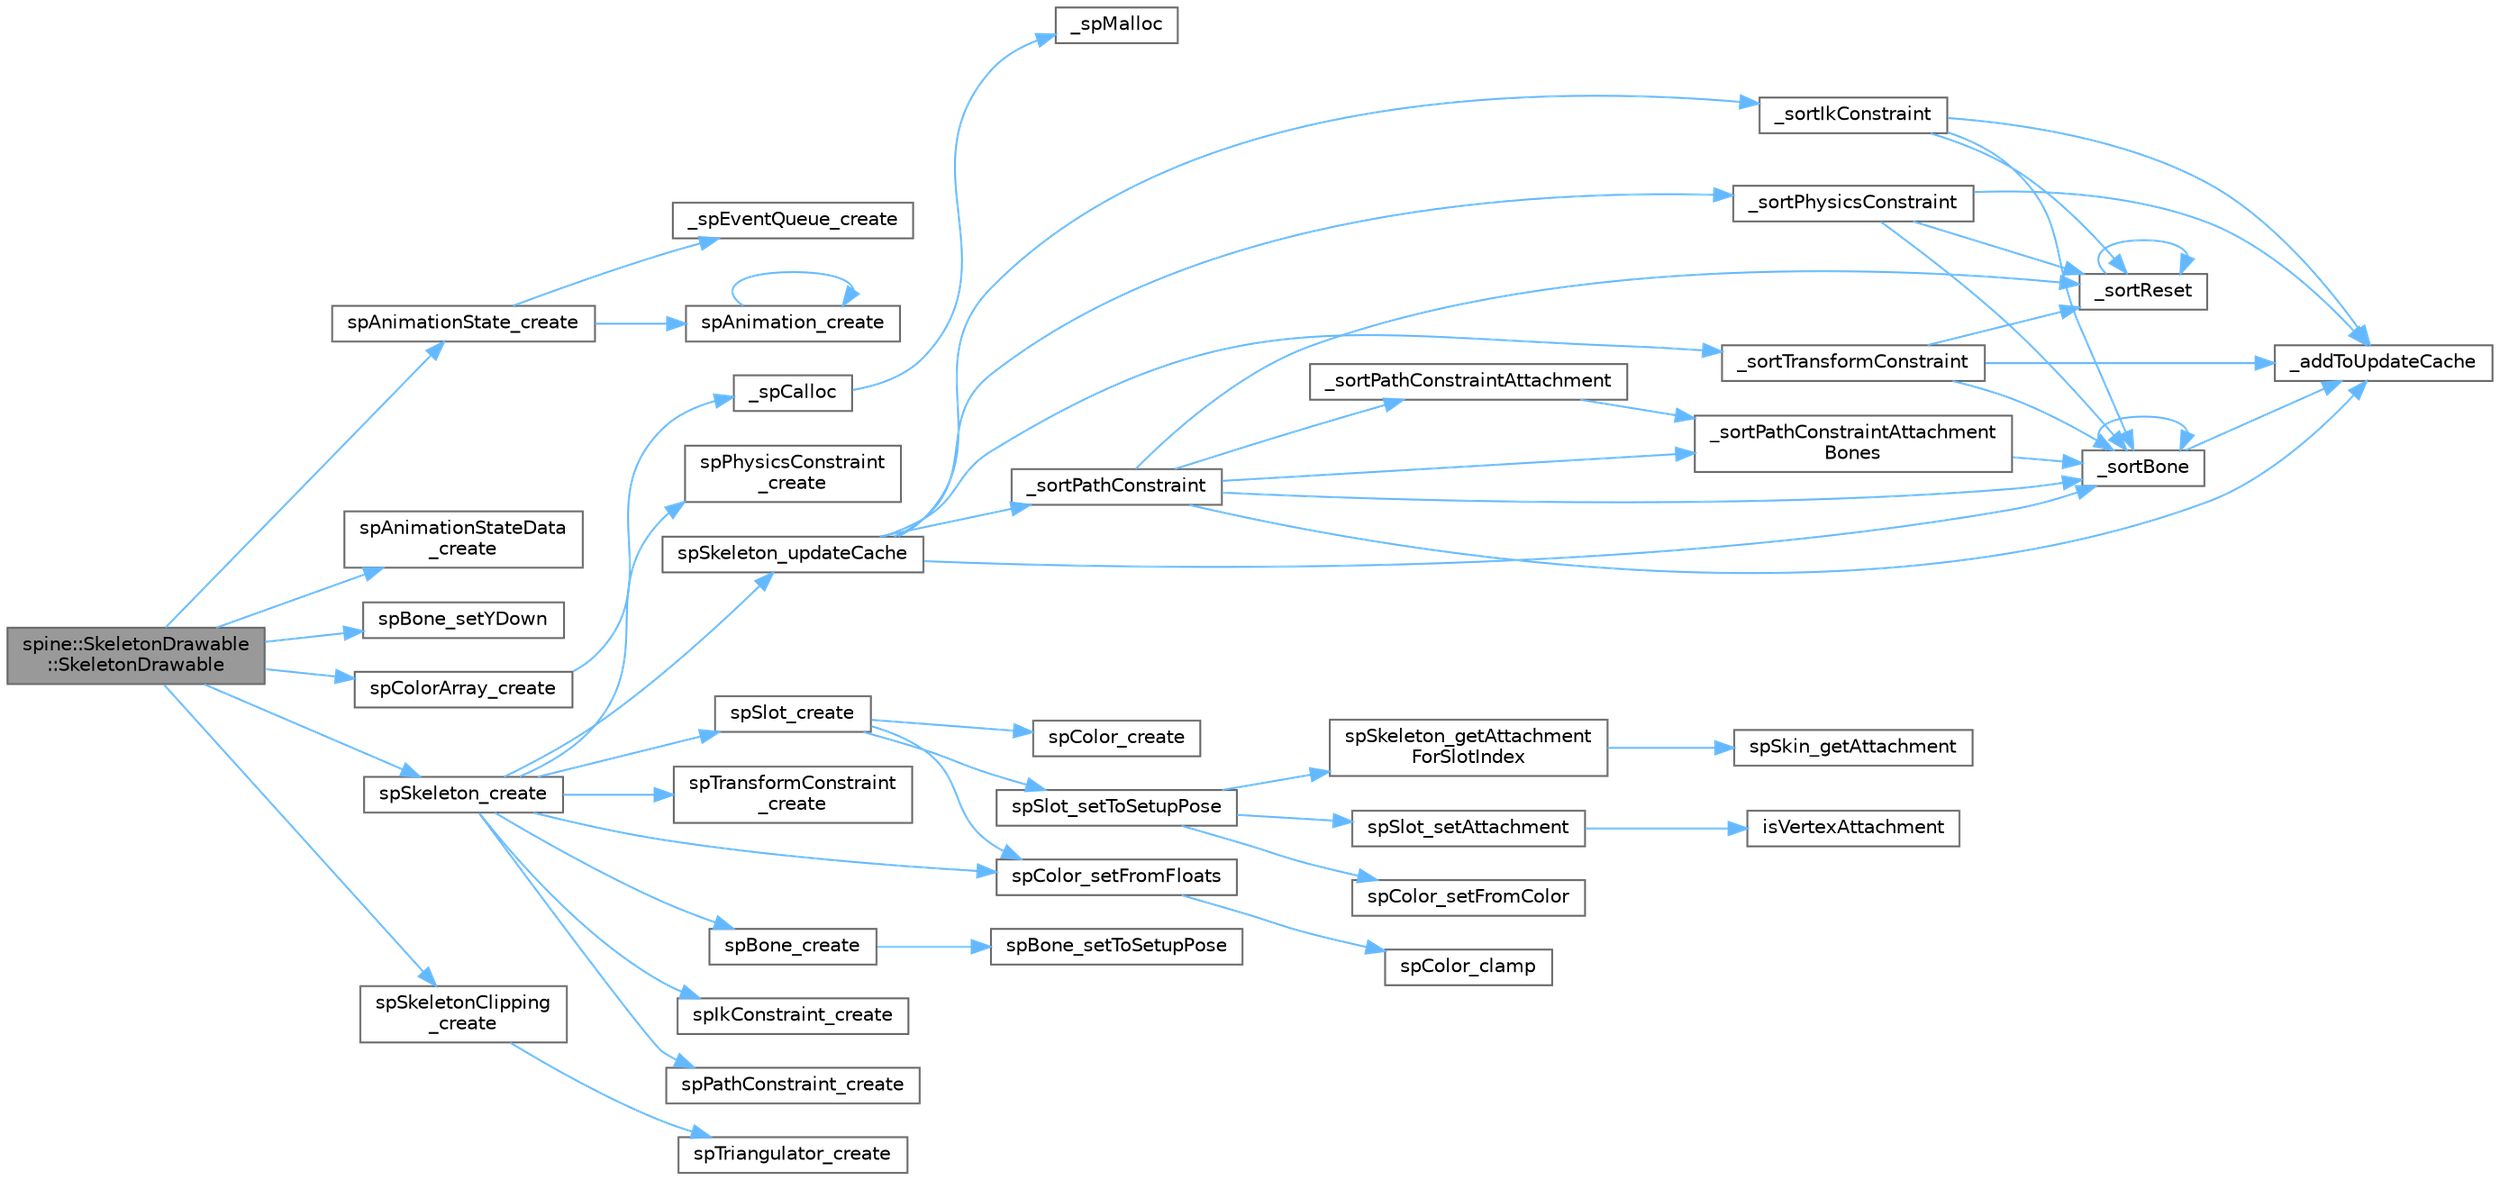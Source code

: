 digraph "spine::SkeletonDrawable::SkeletonDrawable"
{
 // LATEX_PDF_SIZE
  bgcolor="transparent";
  edge [fontname=Helvetica,fontsize=10,labelfontname=Helvetica,labelfontsize=10];
  node [fontname=Helvetica,fontsize=10,shape=box,height=0.2,width=0.4];
  rankdir="LR";
  Node1 [id="Node000001",label="spine::SkeletonDrawable\l::SkeletonDrawable",height=0.2,width=0.4,color="gray40", fillcolor="grey60", style="filled", fontcolor="black",tooltip=" "];
  Node1 -> Node2 [id="edge55_Node000001_Node000002",color="steelblue1",style="solid",tooltip=" "];
  Node2 [id="Node000002",label="spAnimationState_create",height=0.2,width=0.4,color="grey40", fillcolor="white", style="filled",URL="$_animation_state_8c.html#a87beba99c1cc332a37af3d16d15454fd",tooltip=" "];
  Node2 -> Node3 [id="edge56_Node000002_Node000003",color="steelblue1",style="solid",tooltip=" "];
  Node3 [id="Node000003",label="_spEventQueue_create",height=0.2,width=0.4,color="grey40", fillcolor="white", style="filled",URL="$_animation_state_8c.html#a88ef8a5fb0d701a8e462f6963f0592cd",tooltip=" "];
  Node2 -> Node4 [id="edge57_Node000002_Node000004",color="steelblue1",style="solid",tooltip=" "];
  Node4 [id="Node000004",label="spAnimation_create",height=0.2,width=0.4,color="grey40", fillcolor="white", style="filled",URL="$_animation_8c.html#a65727a6d5fed75b3c730b88337a91070",tooltip=" "];
  Node4 -> Node4 [id="edge58_Node000004_Node000004",color="steelblue1",style="solid",tooltip=" "];
  Node1 -> Node5 [id="edge59_Node000001_Node000005",color="steelblue1",style="solid",tooltip=" "];
  Node5 [id="Node000005",label="spAnimationStateData\l_create",height=0.2,width=0.4,color="grey40", fillcolor="white", style="filled",URL="$_animation_state_data_8c.html#a8c7606d99b6d3ca45a45f696191e184b",tooltip=" "];
  Node1 -> Node6 [id="edge60_Node000001_Node000006",color="steelblue1",style="solid",tooltip=" "];
  Node6 [id="Node000006",label="spBone_setYDown",height=0.2,width=0.4,color="grey40", fillcolor="white", style="filled",URL="$spine-c_2include_2spine_2_bone_8h.html#a93a10fd3c67fab3b78d90cc035f3550c",tooltip=" "];
  Node1 -> Node7 [id="edge61_Node000001_Node000007",color="steelblue1",style="solid",tooltip=" "];
  Node7 [id="Node000007",label="spColorArray_create",height=0.2,width=0.4,color="grey40", fillcolor="white", style="filled",URL="$src_2spine_2spine-sfml_8cpp.html#a7abb4fda9b582f66671c18d474a55c28",tooltip=" "];
  Node7 -> Node8 [id="edge62_Node000007_Node000008",color="steelblue1",style="solid",tooltip=" "];
  Node8 [id="Node000008",label="_spCalloc",height=0.2,width=0.4,color="grey40", fillcolor="white", style="filled",URL="$extension_8c.html#a995f970a5cb4041e11dfaf59308748f5",tooltip=" "];
  Node8 -> Node9 [id="edge63_Node000008_Node000009",color="steelblue1",style="solid",tooltip=" "];
  Node9 [id="Node000009",label="_spMalloc",height=0.2,width=0.4,color="grey40", fillcolor="white", style="filled",URL="$extension_8c.html#ae3a3b71fe5945c7a322da20efa6a3a42",tooltip=" "];
  Node1 -> Node10 [id="edge64_Node000001_Node000010",color="steelblue1",style="solid",tooltip=" "];
  Node10 [id="Node000010",label="spSkeleton_create",height=0.2,width=0.4,color="grey40", fillcolor="white", style="filled",URL="$_skeleton_8c.html#adafc127ff4d17039cb355ad7941b4687",tooltip=" "];
  Node10 -> Node11 [id="edge65_Node000010_Node000011",color="steelblue1",style="solid",tooltip=" "];
  Node11 [id="Node000011",label="spBone_create",height=0.2,width=0.4,color="grey40", fillcolor="white", style="filled",URL="$_bone_8c.html#a672c3edad19d7bf482bf13e7f01ee97b",tooltip=" "];
  Node11 -> Node12 [id="edge66_Node000011_Node000012",color="steelblue1",style="solid",tooltip=" "];
  Node12 [id="Node000012",label="spBone_setToSetupPose",height=0.2,width=0.4,color="grey40", fillcolor="white", style="filled",URL="$_bone_8c.html#a502f7fb4b1cf03f0ab02feb7269799a1",tooltip=" "];
  Node10 -> Node13 [id="edge67_Node000010_Node000013",color="steelblue1",style="solid",tooltip=" "];
  Node13 [id="Node000013",label="spColor_setFromFloats",height=0.2,width=0.4,color="grey40", fillcolor="white", style="filled",URL="$_color_8c.html#aef2bc0c9016302022f25c89ba5b36a2c",tooltip=" "];
  Node13 -> Node14 [id="edge68_Node000013_Node000014",color="steelblue1",style="solid",tooltip=" "];
  Node14 [id="Node000014",label="spColor_clamp",height=0.2,width=0.4,color="grey40", fillcolor="white", style="filled",URL="$_color_8c.html#a430dde727f95083ecaaf7760a09e6b1d",tooltip=" "];
  Node10 -> Node15 [id="edge69_Node000010_Node000015",color="steelblue1",style="solid",tooltip=" "];
  Node15 [id="Node000015",label="spIkConstraint_create",height=0.2,width=0.4,color="grey40", fillcolor="white", style="filled",URL="$spine-c_2include_2spine_2_ik_constraint_8h.html#adc550d0f541e94be4e2d44930dcc8b2e",tooltip=" "];
  Node10 -> Node16 [id="edge70_Node000010_Node000016",color="steelblue1",style="solid",tooltip=" "];
  Node16 [id="Node000016",label="spPathConstraint_create",height=0.2,width=0.4,color="grey40", fillcolor="white", style="filled",URL="$spine-c_2include_2spine_2_path_constraint_8h.html#adcee199676387bd744e4b147c99eb39b",tooltip=" "];
  Node10 -> Node17 [id="edge71_Node000010_Node000017",color="steelblue1",style="solid",tooltip=" "];
  Node17 [id="Node000017",label="spPhysicsConstraint\l_create",height=0.2,width=0.4,color="grey40", fillcolor="white", style="filled",URL="$_physics_constraint_8c.html#a32a2345e660c659a94668d1de4dba981",tooltip=" "];
  Node10 -> Node18 [id="edge72_Node000010_Node000018",color="steelblue1",style="solid",tooltip=" "];
  Node18 [id="Node000018",label="spSkeleton_updateCache",height=0.2,width=0.4,color="grey40", fillcolor="white", style="filled",URL="$_skeleton_8c.html#a62e01f12f86149c4fed351f27e022c76",tooltip=" "];
  Node18 -> Node19 [id="edge73_Node000018_Node000019",color="steelblue1",style="solid",tooltip=" "];
  Node19 [id="Node000019",label="_sortBone",height=0.2,width=0.4,color="grey40", fillcolor="white", style="filled",URL="$_skeleton_8c.html#a68cc4fe76afa567c2956d4859c32f49b",tooltip=" "];
  Node19 -> Node20 [id="edge74_Node000019_Node000020",color="steelblue1",style="solid",tooltip=" "];
  Node20 [id="Node000020",label="_addToUpdateCache",height=0.2,width=0.4,color="grey40", fillcolor="white", style="filled",URL="$_skeleton_8c.html#a7d8c369b6231042d5c923f23913a5637",tooltip=" "];
  Node19 -> Node19 [id="edge75_Node000019_Node000019",color="steelblue1",style="solid",tooltip=" "];
  Node18 -> Node21 [id="edge76_Node000018_Node000021",color="steelblue1",style="solid",tooltip=" "];
  Node21 [id="Node000021",label="_sortIkConstraint",height=0.2,width=0.4,color="grey40", fillcolor="white", style="filled",URL="$_skeleton_8c.html#a17ee50de60bc44d9def73f0de26ae174",tooltip=" "];
  Node21 -> Node20 [id="edge77_Node000021_Node000020",color="steelblue1",style="solid",tooltip=" "];
  Node21 -> Node19 [id="edge78_Node000021_Node000019",color="steelblue1",style="solid",tooltip=" "];
  Node21 -> Node22 [id="edge79_Node000021_Node000022",color="steelblue1",style="solid",tooltip=" "];
  Node22 [id="Node000022",label="_sortReset",height=0.2,width=0.4,color="grey40", fillcolor="white", style="filled",URL="$_skeleton_8c.html#ae3c0828ee8ae0407606eaece386293cf",tooltip=" "];
  Node22 -> Node22 [id="edge80_Node000022_Node000022",color="steelblue1",style="solid",tooltip=" "];
  Node18 -> Node23 [id="edge81_Node000018_Node000023",color="steelblue1",style="solid",tooltip=" "];
  Node23 [id="Node000023",label="_sortPathConstraint",height=0.2,width=0.4,color="grey40", fillcolor="white", style="filled",URL="$_skeleton_8c.html#a572baa744a09474a96385986f83f36c6",tooltip=" "];
  Node23 -> Node20 [id="edge82_Node000023_Node000020",color="steelblue1",style="solid",tooltip=" "];
  Node23 -> Node19 [id="edge83_Node000023_Node000019",color="steelblue1",style="solid",tooltip=" "];
  Node23 -> Node24 [id="edge84_Node000023_Node000024",color="steelblue1",style="solid",tooltip=" "];
  Node24 [id="Node000024",label="_sortPathConstraintAttachment",height=0.2,width=0.4,color="grey40", fillcolor="white", style="filled",URL="$_skeleton_8c.html#a46b640fcd27f21c32fe1deff8de5996e",tooltip=" "];
  Node24 -> Node25 [id="edge85_Node000024_Node000025",color="steelblue1",style="solid",tooltip=" "];
  Node25 [id="Node000025",label="_sortPathConstraintAttachment\lBones",height=0.2,width=0.4,color="grey40", fillcolor="white", style="filled",URL="$_skeleton_8c.html#a5395fa51d345e95fb3727ad9e94ab66c",tooltip=" "];
  Node25 -> Node19 [id="edge86_Node000025_Node000019",color="steelblue1",style="solid",tooltip=" "];
  Node23 -> Node25 [id="edge87_Node000023_Node000025",color="steelblue1",style="solid",tooltip=" "];
  Node23 -> Node22 [id="edge88_Node000023_Node000022",color="steelblue1",style="solid",tooltip=" "];
  Node18 -> Node26 [id="edge89_Node000018_Node000026",color="steelblue1",style="solid",tooltip=" "];
  Node26 [id="Node000026",label="_sortPhysicsConstraint",height=0.2,width=0.4,color="grey40", fillcolor="white", style="filled",URL="$_skeleton_8c.html#a3f06bb80e7946b226b41ceb1d642ed45",tooltip=" "];
  Node26 -> Node20 [id="edge90_Node000026_Node000020",color="steelblue1",style="solid",tooltip=" "];
  Node26 -> Node19 [id="edge91_Node000026_Node000019",color="steelblue1",style="solid",tooltip=" "];
  Node26 -> Node22 [id="edge92_Node000026_Node000022",color="steelblue1",style="solid",tooltip=" "];
  Node18 -> Node27 [id="edge93_Node000018_Node000027",color="steelblue1",style="solid",tooltip=" "];
  Node27 [id="Node000027",label="_sortTransformConstraint",height=0.2,width=0.4,color="grey40", fillcolor="white", style="filled",URL="$_skeleton_8c.html#a4c23aa12acfe10acb73c31ec21d5f960",tooltip=" "];
  Node27 -> Node20 [id="edge94_Node000027_Node000020",color="steelblue1",style="solid",tooltip=" "];
  Node27 -> Node19 [id="edge95_Node000027_Node000019",color="steelblue1",style="solid",tooltip=" "];
  Node27 -> Node22 [id="edge96_Node000027_Node000022",color="steelblue1",style="solid",tooltip=" "];
  Node10 -> Node28 [id="edge97_Node000010_Node000028",color="steelblue1",style="solid",tooltip=" "];
  Node28 [id="Node000028",label="spSlot_create",height=0.2,width=0.4,color="grey40", fillcolor="white", style="filled",URL="$_slot_8c.html#a425f2e6a489e790f26bda11dd18f3a4a",tooltip=" "];
  Node28 -> Node29 [id="edge98_Node000028_Node000029",color="steelblue1",style="solid",tooltip=" "];
  Node29 [id="Node000029",label="spColor_create",height=0.2,width=0.4,color="grey40", fillcolor="white", style="filled",URL="$_color_8c.html#a562371a5141606fba73e0a131bd2baf4",tooltip=" "];
  Node28 -> Node13 [id="edge99_Node000028_Node000013",color="steelblue1",style="solid",tooltip=" "];
  Node28 -> Node30 [id="edge100_Node000028_Node000030",color="steelblue1",style="solid",tooltip=" "];
  Node30 [id="Node000030",label="spSlot_setToSetupPose",height=0.2,width=0.4,color="grey40", fillcolor="white", style="filled",URL="$_slot_8c.html#a18975a4395bf0e5e888d2e96620180ad",tooltip=" "];
  Node30 -> Node31 [id="edge101_Node000030_Node000031",color="steelblue1",style="solid",tooltip=" "];
  Node31 [id="Node000031",label="spColor_setFromColor",height=0.2,width=0.4,color="grey40", fillcolor="white", style="filled",URL="$_color_8c.html#af0868cf31a5235b433ec908d952df5fc",tooltip=" "];
  Node30 -> Node32 [id="edge102_Node000030_Node000032",color="steelblue1",style="solid",tooltip=" "];
  Node32 [id="Node000032",label="spSkeleton_getAttachment\lForSlotIndex",height=0.2,width=0.4,color="grey40", fillcolor="white", style="filled",URL="$_skeleton_8c.html#af67b15fea85286452cf9d8741a17b0ed",tooltip=" "];
  Node32 -> Node33 [id="edge103_Node000032_Node000033",color="steelblue1",style="solid",tooltip=" "];
  Node33 [id="Node000033",label="spSkin_getAttachment",height=0.2,width=0.4,color="grey40", fillcolor="white", style="filled",URL="$_skin_8c.html#ac997acb956b1c876912cd56c0fb9ed95",tooltip=" "];
  Node30 -> Node34 [id="edge104_Node000030_Node000034",color="steelblue1",style="solid",tooltip=" "];
  Node34 [id="Node000034",label="spSlot_setAttachment",height=0.2,width=0.4,color="grey40", fillcolor="white", style="filled",URL="$_slot_8c.html#a56d5b092e9d5418595813cec61d447cc",tooltip=" "];
  Node34 -> Node35 [id="edge105_Node000034_Node000035",color="steelblue1",style="solid",tooltip=" "];
  Node35 [id="Node000035",label="isVertexAttachment",height=0.2,width=0.4,color="grey40", fillcolor="white", style="filled",URL="$_slot_8c.html#a2e0f6babd6f2c1a34cddf0efc3a6c240",tooltip=" "];
  Node10 -> Node36 [id="edge106_Node000010_Node000036",color="steelblue1",style="solid",tooltip=" "];
  Node36 [id="Node000036",label="spTransformConstraint\l_create",height=0.2,width=0.4,color="grey40", fillcolor="white", style="filled",URL="$spine-c_2include_2spine_2_transform_constraint_8h.html#a2fc2c8fc06c7e11463e6a3acf202f353",tooltip=" "];
  Node1 -> Node37 [id="edge107_Node000001_Node000037",color="steelblue1",style="solid",tooltip=" "];
  Node37 [id="Node000037",label="spSkeletonClipping\l_create",height=0.2,width=0.4,color="grey40", fillcolor="white", style="filled",URL="$_skeleton_clipping_8c.html#a236b4e33c7e2d0544289124c3ff54988",tooltip=" "];
  Node37 -> Node38 [id="edge108_Node000037_Node000038",color="steelblue1",style="solid",tooltip=" "];
  Node38 [id="Node000038",label="spTriangulator_create",height=0.2,width=0.4,color="grey40", fillcolor="white", style="filled",URL="$_triangulator_8c.html#aa64b8564bb93bd7fa2ef6cd7fb250d43",tooltip=" "];
}
